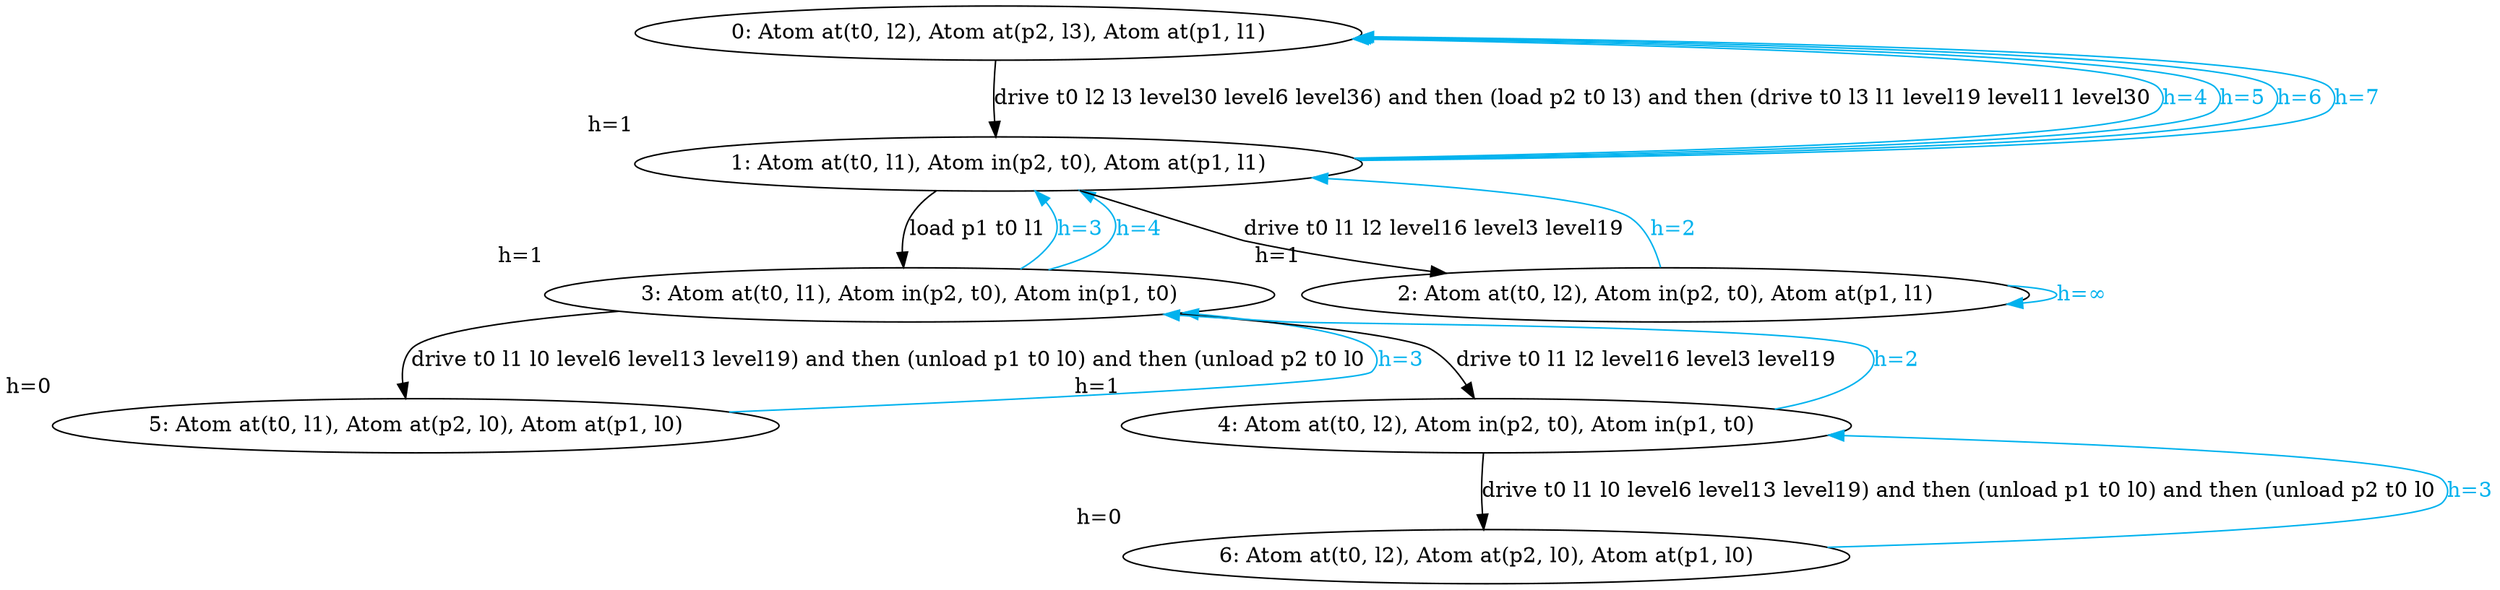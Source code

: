 digraph G {
  0 [label="5: Atom at(t0, l1), Atom at(p2, l0), Atom at(p1, l0)",xlabel="h=0"];
  1 [label="3: Atom at(t0, l1), Atom in(p2, t0), Atom in(p1, t0)",xlabel="h=1"];
  2 [label="2: Atom at(t0, l2), Atom in(p2, t0), Atom at(p1, l1)",xlabel="h=1"];
  3 [label="6: Atom at(t0, l2), Atom at(p2, l0), Atom at(p1, l0)",xlabel="h=0"];
  4 [label="1: Atom at(t0, l1), Atom in(p2, t0), Atom at(p1, l1)",xlabel="h=1"];
  5 [label="4: Atom at(t0, l2), Atom in(p2, t0), Atom in(p1, t0)",xlabel="h=1"];
  6 [label="0: Atom at(t0, l2), Atom at(p2, l3), Atom at(p1, l1)"];
  4 -> 6 [label="h=4",color=deepskyblue2,fontcolor=deepskyblue2,constraint=false];
  2 -> 4 [label="h=2",color=deepskyblue2,fontcolor=deepskyblue2,constraint=false];
  4 -> 6 [label="h=5",color=deepskyblue2,fontcolor=deepskyblue2,constraint=false];
  2 -> 2 [label="h=∞",color=deepskyblue2,fontcolor=deepskyblue2,constraint=false];
  5 -> 1 [label="h=2",color=deepskyblue2,fontcolor=deepskyblue2,constraint=false];
  1 -> 4 [label="h=3",color=deepskyblue2,fontcolor=deepskyblue2,constraint=false];
  4 -> 6 [label="h=6",color=deepskyblue2,fontcolor=deepskyblue2,constraint=false];
  3 -> 5 [label="h=3",color=deepskyblue2,fontcolor=deepskyblue2,constraint=false];
  0 -> 1 [label="h=3",color=deepskyblue2,fontcolor=deepskyblue2,constraint=false];
  1 -> 4 [label="h=4",color=deepskyblue2,fontcolor=deepskyblue2,constraint=false];
  4 -> 6 [label="h=7",color=deepskyblue2,fontcolor=deepskyblue2,constraint=false];
  6 -> 4 [label="drive t0 l2 l3 level30 level6 level36) and then (load p2 t0 l3) and then (drive t0 l3 l1 level19 level11 level30"];
  4 -> 2 [label="drive t0 l1 l2 level16 level3 level19"];
  4 -> 1 [label="load p1 t0 l1"];
  1 -> 5 [label="drive t0 l1 l2 level16 level3 level19"];
  1 -> 0 [label="drive t0 l1 l0 level6 level13 level19) and then (unload p1 t0 l0) and then (unload p2 t0 l0"];
  5 -> 3 [label="drive t0 l1 l0 level6 level13 level19) and then (unload p1 t0 l0) and then (unload p2 t0 l0"];
}
